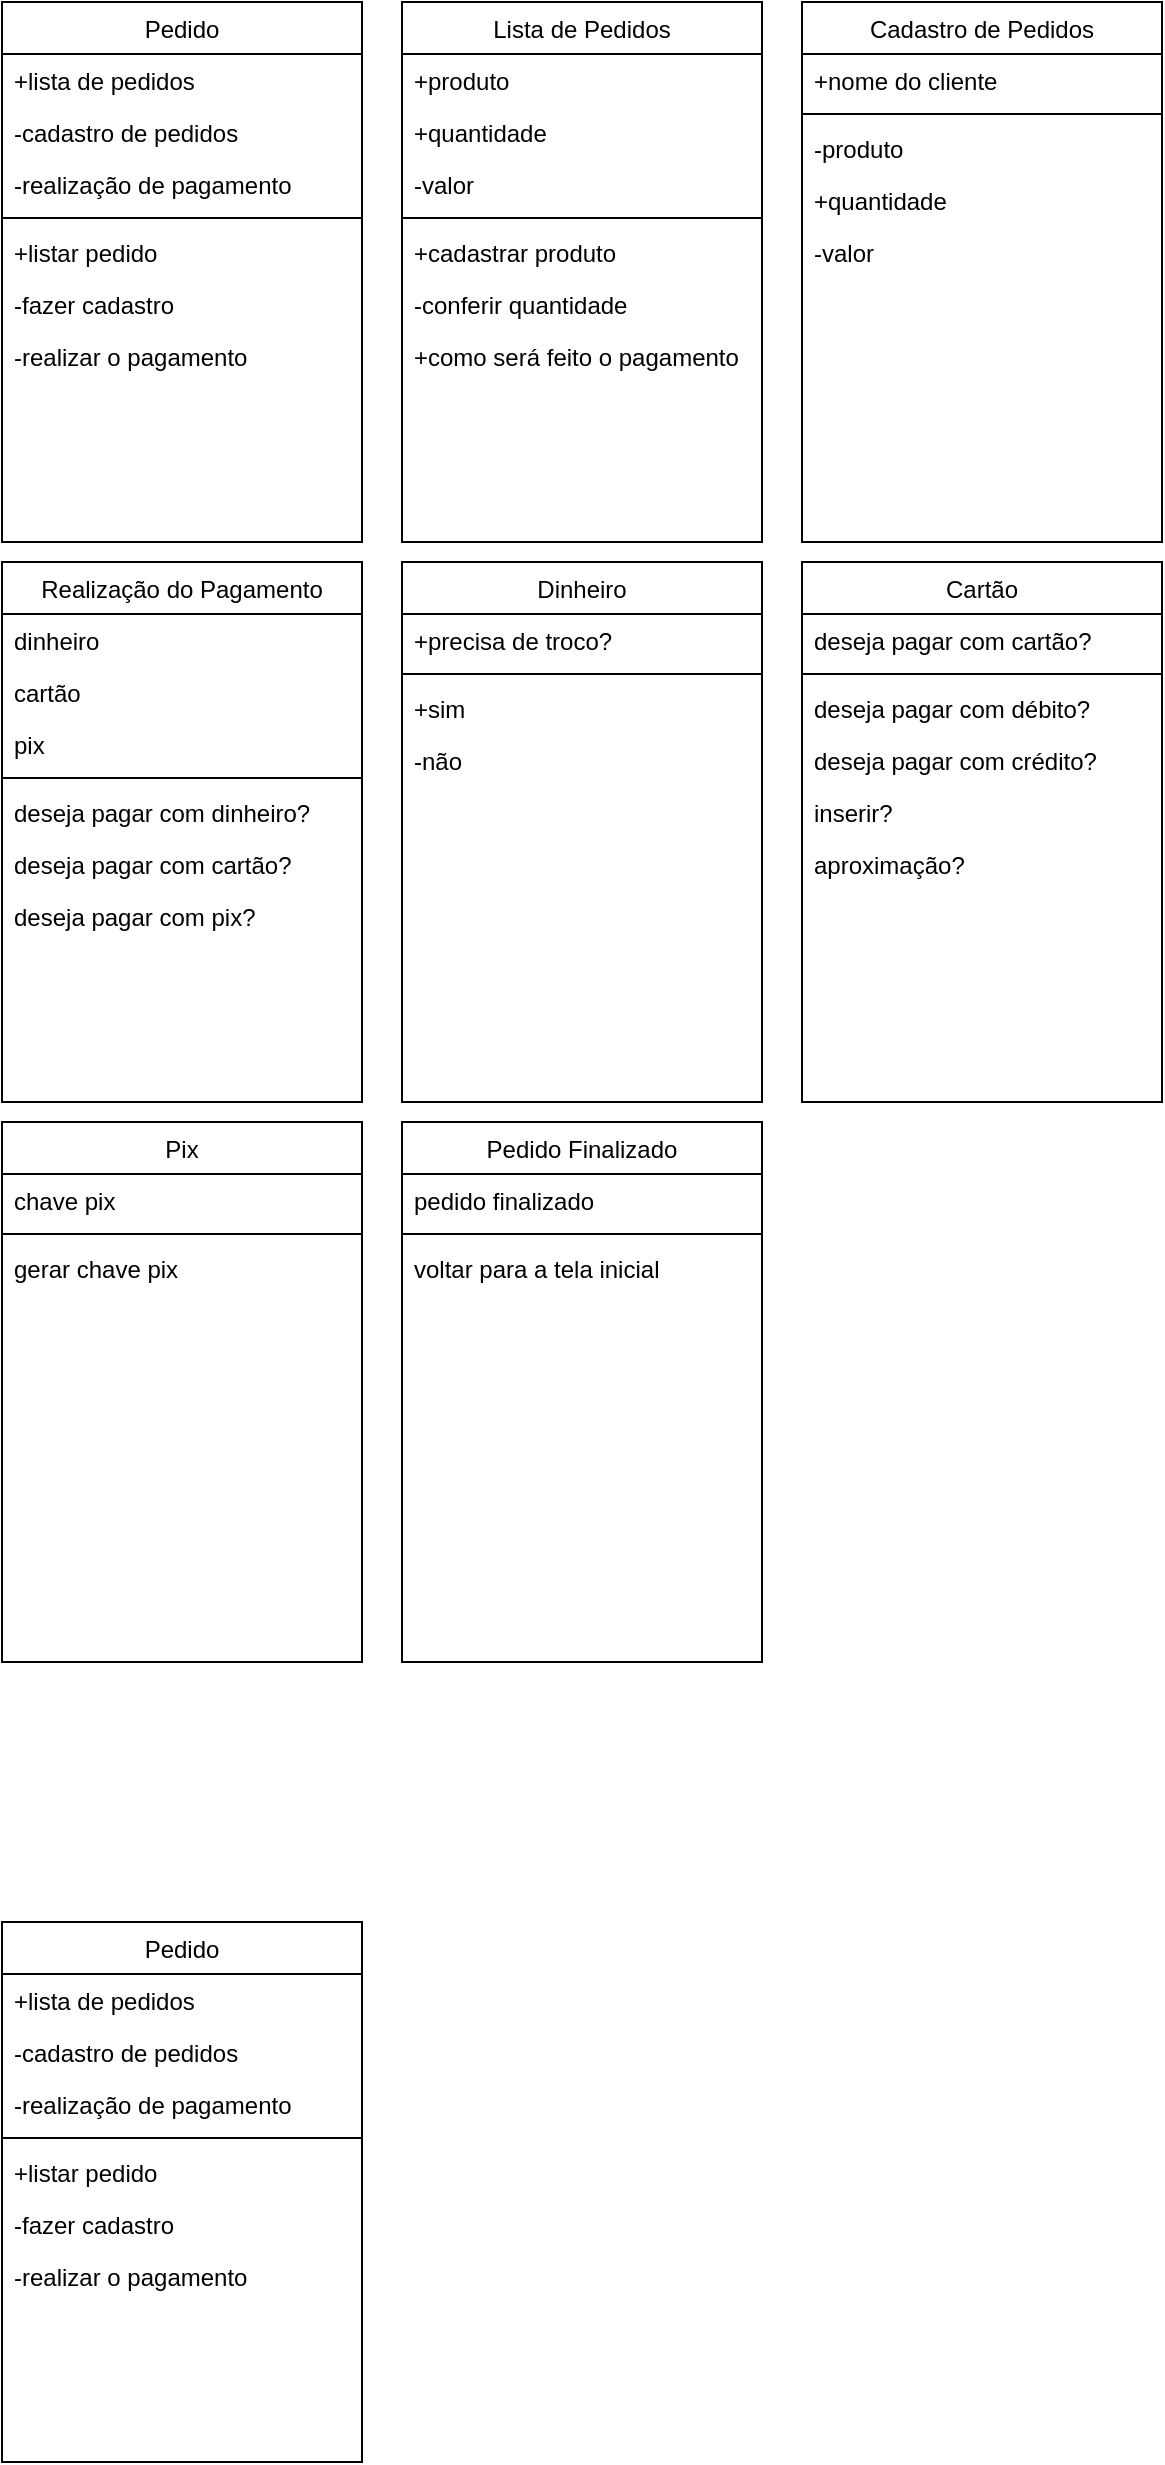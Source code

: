 <mxfile version="24.7.1" type="device">
  <diagram id="C5RBs43oDa-KdzZeNtuy" name="Page-1">
    <mxGraphModel dx="1434" dy="772" grid="1" gridSize="10" guides="1" tooltips="1" connect="1" arrows="1" fold="1" page="1" pageScale="1" pageWidth="827" pageHeight="1169" math="0" shadow="0">
      <root>
        <mxCell id="WIyWlLk6GJQsqaUBKTNV-0" />
        <mxCell id="WIyWlLk6GJQsqaUBKTNV-1" parent="WIyWlLk6GJQsqaUBKTNV-0" />
        <mxCell id="zkfFHV4jXpPFQw0GAbJ--17" value="Lista de Pedidos" style="swimlane;fontStyle=0;align=center;verticalAlign=top;childLayout=stackLayout;horizontal=1;startSize=26;horizontalStack=0;resizeParent=1;resizeLast=0;collapsible=1;marginBottom=0;rounded=0;shadow=0;strokeWidth=1;" parent="WIyWlLk6GJQsqaUBKTNV-1" vertex="1">
          <mxGeometry x="240" y="40" width="180" height="270" as="geometry">
            <mxRectangle x="550" y="140" width="160" height="26" as="alternateBounds" />
          </mxGeometry>
        </mxCell>
        <mxCell id="zkfFHV4jXpPFQw0GAbJ--18" value="+produto" style="text;align=left;verticalAlign=top;spacingLeft=4;spacingRight=4;overflow=hidden;rotatable=0;points=[[0,0.5],[1,0.5]];portConstraint=eastwest;" parent="zkfFHV4jXpPFQw0GAbJ--17" vertex="1">
          <mxGeometry y="26" width="180" height="26" as="geometry" />
        </mxCell>
        <mxCell id="zkfFHV4jXpPFQw0GAbJ--19" value="+quantidade" style="text;align=left;verticalAlign=top;spacingLeft=4;spacingRight=4;overflow=hidden;rotatable=0;points=[[0,0.5],[1,0.5]];portConstraint=eastwest;rounded=0;shadow=0;html=0;" parent="zkfFHV4jXpPFQw0GAbJ--17" vertex="1">
          <mxGeometry y="52" width="180" height="26" as="geometry" />
        </mxCell>
        <mxCell id="zkfFHV4jXpPFQw0GAbJ--20" value="-valor" style="text;align=left;verticalAlign=top;spacingLeft=4;spacingRight=4;overflow=hidden;rotatable=0;points=[[0,0.5],[1,0.5]];portConstraint=eastwest;rounded=0;shadow=0;html=0;" parent="zkfFHV4jXpPFQw0GAbJ--17" vertex="1">
          <mxGeometry y="78" width="180" height="26" as="geometry" />
        </mxCell>
        <mxCell id="zkfFHV4jXpPFQw0GAbJ--23" value="" style="line;html=1;strokeWidth=1;align=left;verticalAlign=middle;spacingTop=-1;spacingLeft=3;spacingRight=3;rotatable=0;labelPosition=right;points=[];portConstraint=eastwest;" parent="zkfFHV4jXpPFQw0GAbJ--17" vertex="1">
          <mxGeometry y="104" width="180" height="8" as="geometry" />
        </mxCell>
        <mxCell id="zkfFHV4jXpPFQw0GAbJ--21" value="+cadastrar produto" style="text;align=left;verticalAlign=top;spacingLeft=4;spacingRight=4;overflow=hidden;rotatable=0;points=[[0,0.5],[1,0.5]];portConstraint=eastwest;rounded=0;shadow=0;html=0;" parent="zkfFHV4jXpPFQw0GAbJ--17" vertex="1">
          <mxGeometry y="112" width="180" height="26" as="geometry" />
        </mxCell>
        <mxCell id="zkfFHV4jXpPFQw0GAbJ--22" value="-conferir quantidade" style="text;align=left;verticalAlign=top;spacingLeft=4;spacingRight=4;overflow=hidden;rotatable=0;points=[[0,0.5],[1,0.5]];portConstraint=eastwest;rounded=0;shadow=0;html=0;" parent="zkfFHV4jXpPFQw0GAbJ--17" vertex="1">
          <mxGeometry y="138" width="180" height="26" as="geometry" />
        </mxCell>
        <mxCell id="zkfFHV4jXpPFQw0GAbJ--24" value="+como será feito o pagamento" style="text;align=left;verticalAlign=top;spacingLeft=4;spacingRight=4;overflow=hidden;rotatable=0;points=[[0,0.5],[1,0.5]];portConstraint=eastwest;" parent="zkfFHV4jXpPFQw0GAbJ--17" vertex="1">
          <mxGeometry y="164" width="180" height="26" as="geometry" />
        </mxCell>
        <mxCell id="XbuUGhoVGUxs3ZHyT6eY-1" value="Pedido" style="swimlane;fontStyle=0;align=center;verticalAlign=top;childLayout=stackLayout;horizontal=1;startSize=26;horizontalStack=0;resizeParent=1;resizeLast=0;collapsible=1;marginBottom=0;rounded=0;shadow=0;strokeWidth=1;" parent="WIyWlLk6GJQsqaUBKTNV-1" vertex="1">
          <mxGeometry x="40" y="40" width="180" height="270" as="geometry">
            <mxRectangle x="550" y="140" width="160" height="26" as="alternateBounds" />
          </mxGeometry>
        </mxCell>
        <mxCell id="XbuUGhoVGUxs3ZHyT6eY-2" value="+lista de pedidos" style="text;align=left;verticalAlign=top;spacingLeft=4;spacingRight=4;overflow=hidden;rotatable=0;points=[[0,0.5],[1,0.5]];portConstraint=eastwest;" parent="XbuUGhoVGUxs3ZHyT6eY-1" vertex="1">
          <mxGeometry y="26" width="180" height="26" as="geometry" />
        </mxCell>
        <mxCell id="XbuUGhoVGUxs3ZHyT6eY-3" value="-cadastro de pedidos" style="text;align=left;verticalAlign=top;spacingLeft=4;spacingRight=4;overflow=hidden;rotatable=0;points=[[0,0.5],[1,0.5]];portConstraint=eastwest;rounded=0;shadow=0;html=0;" parent="XbuUGhoVGUxs3ZHyT6eY-1" vertex="1">
          <mxGeometry y="52" width="180" height="26" as="geometry" />
        </mxCell>
        <mxCell id="XbuUGhoVGUxs3ZHyT6eY-4" value="-realização de pagamento" style="text;align=left;verticalAlign=top;spacingLeft=4;spacingRight=4;overflow=hidden;rotatable=0;points=[[0,0.5],[1,0.5]];portConstraint=eastwest;rounded=0;shadow=0;html=0;" parent="XbuUGhoVGUxs3ZHyT6eY-1" vertex="1">
          <mxGeometry y="78" width="180" height="26" as="geometry" />
        </mxCell>
        <mxCell id="XbuUGhoVGUxs3ZHyT6eY-5" value="" style="line;html=1;strokeWidth=1;align=left;verticalAlign=middle;spacingTop=-1;spacingLeft=3;spacingRight=3;rotatable=0;labelPosition=right;points=[];portConstraint=eastwest;" parent="XbuUGhoVGUxs3ZHyT6eY-1" vertex="1">
          <mxGeometry y="104" width="180" height="8" as="geometry" />
        </mxCell>
        <mxCell id="XbuUGhoVGUxs3ZHyT6eY-6" value="+listar pedido" style="text;align=left;verticalAlign=top;spacingLeft=4;spacingRight=4;overflow=hidden;rotatable=0;points=[[0,0.5],[1,0.5]];portConstraint=eastwest;rounded=0;shadow=0;html=0;" parent="XbuUGhoVGUxs3ZHyT6eY-1" vertex="1">
          <mxGeometry y="112" width="180" height="26" as="geometry" />
        </mxCell>
        <mxCell id="XbuUGhoVGUxs3ZHyT6eY-7" value="-fazer cadastro" style="text;align=left;verticalAlign=top;spacingLeft=4;spacingRight=4;overflow=hidden;rotatable=0;points=[[0,0.5],[1,0.5]];portConstraint=eastwest;rounded=0;shadow=0;html=0;" parent="XbuUGhoVGUxs3ZHyT6eY-1" vertex="1">
          <mxGeometry y="138" width="180" height="26" as="geometry" />
        </mxCell>
        <mxCell id="XbuUGhoVGUxs3ZHyT6eY-8" value="-realizar o pagamento" style="text;align=left;verticalAlign=top;spacingLeft=4;spacingRight=4;overflow=hidden;rotatable=0;points=[[0,0.5],[1,0.5]];portConstraint=eastwest;" parent="XbuUGhoVGUxs3ZHyT6eY-1" vertex="1">
          <mxGeometry y="164" width="180" height="26" as="geometry" />
        </mxCell>
        <mxCell id="XbuUGhoVGUxs3ZHyT6eY-9" value="Cadastro de Pedidos" style="swimlane;fontStyle=0;align=center;verticalAlign=top;childLayout=stackLayout;horizontal=1;startSize=26;horizontalStack=0;resizeParent=1;resizeLast=0;collapsible=1;marginBottom=0;rounded=0;shadow=0;strokeWidth=1;" parent="WIyWlLk6GJQsqaUBKTNV-1" vertex="1">
          <mxGeometry x="440" y="40" width="180" height="270" as="geometry">
            <mxRectangle x="550" y="140" width="160" height="26" as="alternateBounds" />
          </mxGeometry>
        </mxCell>
        <mxCell id="XbuUGhoVGUxs3ZHyT6eY-10" value="+nome do cliente" style="text;align=left;verticalAlign=top;spacingLeft=4;spacingRight=4;overflow=hidden;rotatable=0;points=[[0,0.5],[1,0.5]];portConstraint=eastwest;" parent="XbuUGhoVGUxs3ZHyT6eY-9" vertex="1">
          <mxGeometry y="26" width="180" height="26" as="geometry" />
        </mxCell>
        <mxCell id="XbuUGhoVGUxs3ZHyT6eY-13" value="" style="line;html=1;strokeWidth=1;align=left;verticalAlign=middle;spacingTop=-1;spacingLeft=3;spacingRight=3;rotatable=0;labelPosition=right;points=[];portConstraint=eastwest;" parent="XbuUGhoVGUxs3ZHyT6eY-9" vertex="1">
          <mxGeometry y="52" width="180" height="8" as="geometry" />
        </mxCell>
        <mxCell id="XbuUGhoVGUxs3ZHyT6eY-14" value="-produto" style="text;align=left;verticalAlign=top;spacingLeft=4;spacingRight=4;overflow=hidden;rotatable=0;points=[[0,0.5],[1,0.5]];portConstraint=eastwest;rounded=0;shadow=0;html=0;" parent="XbuUGhoVGUxs3ZHyT6eY-9" vertex="1">
          <mxGeometry y="60" width="180" height="26" as="geometry" />
        </mxCell>
        <mxCell id="XbuUGhoVGUxs3ZHyT6eY-15" value="+quantidade" style="text;align=left;verticalAlign=top;spacingLeft=4;spacingRight=4;overflow=hidden;rotatable=0;points=[[0,0.5],[1,0.5]];portConstraint=eastwest;rounded=0;shadow=0;html=0;" parent="XbuUGhoVGUxs3ZHyT6eY-9" vertex="1">
          <mxGeometry y="86" width="180" height="26" as="geometry" />
        </mxCell>
        <mxCell id="XbuUGhoVGUxs3ZHyT6eY-16" value="-valor" style="text;align=left;verticalAlign=top;spacingLeft=4;spacingRight=4;overflow=hidden;rotatable=0;points=[[0,0.5],[1,0.5]];portConstraint=eastwest;" parent="XbuUGhoVGUxs3ZHyT6eY-9" vertex="1">
          <mxGeometry y="112" width="180" height="26" as="geometry" />
        </mxCell>
        <mxCell id="XbuUGhoVGUxs3ZHyT6eY-17" value="Realização do Pagamento" style="swimlane;fontStyle=0;align=center;verticalAlign=top;childLayout=stackLayout;horizontal=1;startSize=26;horizontalStack=0;resizeParent=1;resizeLast=0;collapsible=1;marginBottom=0;rounded=0;shadow=0;strokeWidth=1;" parent="WIyWlLk6GJQsqaUBKTNV-1" vertex="1">
          <mxGeometry x="40" y="320" width="180" height="270" as="geometry">
            <mxRectangle x="550" y="140" width="160" height="26" as="alternateBounds" />
          </mxGeometry>
        </mxCell>
        <mxCell id="XbuUGhoVGUxs3ZHyT6eY-18" value="dinheiro" style="text;align=left;verticalAlign=top;spacingLeft=4;spacingRight=4;overflow=hidden;rotatable=0;points=[[0,0.5],[1,0.5]];portConstraint=eastwest;" parent="XbuUGhoVGUxs3ZHyT6eY-17" vertex="1">
          <mxGeometry y="26" width="180" height="26" as="geometry" />
        </mxCell>
        <mxCell id="XbuUGhoVGUxs3ZHyT6eY-19" value="cartão" style="text;align=left;verticalAlign=top;spacingLeft=4;spacingRight=4;overflow=hidden;rotatable=0;points=[[0,0.5],[1,0.5]];portConstraint=eastwest;rounded=0;shadow=0;html=0;" parent="XbuUGhoVGUxs3ZHyT6eY-17" vertex="1">
          <mxGeometry y="52" width="180" height="26" as="geometry" />
        </mxCell>
        <mxCell id="XbuUGhoVGUxs3ZHyT6eY-20" value="pix" style="text;align=left;verticalAlign=top;spacingLeft=4;spacingRight=4;overflow=hidden;rotatable=0;points=[[0,0.5],[1,0.5]];portConstraint=eastwest;rounded=0;shadow=0;html=0;" parent="XbuUGhoVGUxs3ZHyT6eY-17" vertex="1">
          <mxGeometry y="78" width="180" height="26" as="geometry" />
        </mxCell>
        <mxCell id="XbuUGhoVGUxs3ZHyT6eY-21" value="" style="line;html=1;strokeWidth=1;align=left;verticalAlign=middle;spacingTop=-1;spacingLeft=3;spacingRight=3;rotatable=0;labelPosition=right;points=[];portConstraint=eastwest;" parent="XbuUGhoVGUxs3ZHyT6eY-17" vertex="1">
          <mxGeometry y="104" width="180" height="8" as="geometry" />
        </mxCell>
        <mxCell id="XbuUGhoVGUxs3ZHyT6eY-22" value="deseja pagar com dinheiro?" style="text;align=left;verticalAlign=top;spacingLeft=4;spacingRight=4;overflow=hidden;rotatable=0;points=[[0,0.5],[1,0.5]];portConstraint=eastwest;rounded=0;shadow=0;html=0;" parent="XbuUGhoVGUxs3ZHyT6eY-17" vertex="1">
          <mxGeometry y="112" width="180" height="26" as="geometry" />
        </mxCell>
        <mxCell id="XbuUGhoVGUxs3ZHyT6eY-23" value="deseja pagar com cartão?" style="text;align=left;verticalAlign=top;spacingLeft=4;spacingRight=4;overflow=hidden;rotatable=0;points=[[0,0.5],[1,0.5]];portConstraint=eastwest;rounded=0;shadow=0;html=0;" parent="XbuUGhoVGUxs3ZHyT6eY-17" vertex="1">
          <mxGeometry y="138" width="180" height="26" as="geometry" />
        </mxCell>
        <mxCell id="XbuUGhoVGUxs3ZHyT6eY-24" value="deseja pagar com pix?" style="text;align=left;verticalAlign=top;spacingLeft=4;spacingRight=4;overflow=hidden;rotatable=0;points=[[0,0.5],[1,0.5]];portConstraint=eastwest;" parent="XbuUGhoVGUxs3ZHyT6eY-17" vertex="1">
          <mxGeometry y="164" width="180" height="26" as="geometry" />
        </mxCell>
        <mxCell id="XbuUGhoVGUxs3ZHyT6eY-25" value="Dinheiro" style="swimlane;fontStyle=0;align=center;verticalAlign=top;childLayout=stackLayout;horizontal=1;startSize=26;horizontalStack=0;resizeParent=1;resizeLast=0;collapsible=1;marginBottom=0;rounded=0;shadow=0;strokeWidth=1;" parent="WIyWlLk6GJQsqaUBKTNV-1" vertex="1">
          <mxGeometry x="240" y="320" width="180" height="270" as="geometry">
            <mxRectangle x="550" y="140" width="160" height="26" as="alternateBounds" />
          </mxGeometry>
        </mxCell>
        <mxCell id="XbuUGhoVGUxs3ZHyT6eY-26" value="+precisa de troco?" style="text;align=left;verticalAlign=top;spacingLeft=4;spacingRight=4;overflow=hidden;rotatable=0;points=[[0,0.5],[1,0.5]];portConstraint=eastwest;" parent="XbuUGhoVGUxs3ZHyT6eY-25" vertex="1">
          <mxGeometry y="26" width="180" height="26" as="geometry" />
        </mxCell>
        <mxCell id="XbuUGhoVGUxs3ZHyT6eY-29" value="" style="line;html=1;strokeWidth=1;align=left;verticalAlign=middle;spacingTop=-1;spacingLeft=3;spacingRight=3;rotatable=0;labelPosition=right;points=[];portConstraint=eastwest;" parent="XbuUGhoVGUxs3ZHyT6eY-25" vertex="1">
          <mxGeometry y="52" width="180" height="8" as="geometry" />
        </mxCell>
        <mxCell id="XbuUGhoVGUxs3ZHyT6eY-30" value="+sim" style="text;align=left;verticalAlign=top;spacingLeft=4;spacingRight=4;overflow=hidden;rotatable=0;points=[[0,0.5],[1,0.5]];portConstraint=eastwest;rounded=0;shadow=0;html=0;" parent="XbuUGhoVGUxs3ZHyT6eY-25" vertex="1">
          <mxGeometry y="60" width="180" height="26" as="geometry" />
        </mxCell>
        <mxCell id="XbuUGhoVGUxs3ZHyT6eY-31" value="-não" style="text;align=left;verticalAlign=top;spacingLeft=4;spacingRight=4;overflow=hidden;rotatable=0;points=[[0,0.5],[1,0.5]];portConstraint=eastwest;rounded=0;shadow=0;html=0;" parent="XbuUGhoVGUxs3ZHyT6eY-25" vertex="1">
          <mxGeometry y="86" width="180" height="26" as="geometry" />
        </mxCell>
        <mxCell id="XbuUGhoVGUxs3ZHyT6eY-33" value="Cartão" style="swimlane;fontStyle=0;align=center;verticalAlign=top;childLayout=stackLayout;horizontal=1;startSize=26;horizontalStack=0;resizeParent=1;resizeLast=0;collapsible=1;marginBottom=0;rounded=0;shadow=0;strokeWidth=1;" parent="WIyWlLk6GJQsqaUBKTNV-1" vertex="1">
          <mxGeometry x="440" y="320" width="180" height="270" as="geometry">
            <mxRectangle x="550" y="140" width="160" height="26" as="alternateBounds" />
          </mxGeometry>
        </mxCell>
        <mxCell id="XbuUGhoVGUxs3ZHyT6eY-34" value="deseja pagar com cartão?" style="text;align=left;verticalAlign=top;spacingLeft=4;spacingRight=4;overflow=hidden;rotatable=0;points=[[0,0.5],[1,0.5]];portConstraint=eastwest;" parent="XbuUGhoVGUxs3ZHyT6eY-33" vertex="1">
          <mxGeometry y="26" width="180" height="26" as="geometry" />
        </mxCell>
        <mxCell id="XbuUGhoVGUxs3ZHyT6eY-37" value="" style="line;html=1;strokeWidth=1;align=left;verticalAlign=middle;spacingTop=-1;spacingLeft=3;spacingRight=3;rotatable=0;labelPosition=right;points=[];portConstraint=eastwest;" parent="XbuUGhoVGUxs3ZHyT6eY-33" vertex="1">
          <mxGeometry y="52" width="180" height="8" as="geometry" />
        </mxCell>
        <mxCell id="XbuUGhoVGUxs3ZHyT6eY-38" value="deseja pagar com débito?" style="text;align=left;verticalAlign=top;spacingLeft=4;spacingRight=4;overflow=hidden;rotatable=0;points=[[0,0.5],[1,0.5]];portConstraint=eastwest;rounded=0;shadow=0;html=0;" parent="XbuUGhoVGUxs3ZHyT6eY-33" vertex="1">
          <mxGeometry y="60" width="180" height="26" as="geometry" />
        </mxCell>
        <mxCell id="XbuUGhoVGUxs3ZHyT6eY-39" value="deseja pagar com crédito?" style="text;align=left;verticalAlign=top;spacingLeft=4;spacingRight=4;overflow=hidden;rotatable=0;points=[[0,0.5],[1,0.5]];portConstraint=eastwest;rounded=0;shadow=0;html=0;" parent="XbuUGhoVGUxs3ZHyT6eY-33" vertex="1">
          <mxGeometry y="86" width="180" height="26" as="geometry" />
        </mxCell>
        <mxCell id="XbuUGhoVGUxs3ZHyT6eY-40" value="inserir?" style="text;align=left;verticalAlign=top;spacingLeft=4;spacingRight=4;overflow=hidden;rotatable=0;points=[[0,0.5],[1,0.5]];portConstraint=eastwest;" parent="XbuUGhoVGUxs3ZHyT6eY-33" vertex="1">
          <mxGeometry y="112" width="180" height="26" as="geometry" />
        </mxCell>
        <mxCell id="XbuUGhoVGUxs3ZHyT6eY-41" value="aproximação?" style="text;align=left;verticalAlign=top;spacingLeft=4;spacingRight=4;overflow=hidden;rotatable=0;points=[[0,0.5],[1,0.5]];portConstraint=eastwest;rounded=0;shadow=0;html=0;" parent="XbuUGhoVGUxs3ZHyT6eY-33" vertex="1">
          <mxGeometry y="138" width="180" height="26" as="geometry" />
        </mxCell>
        <mxCell id="XbuUGhoVGUxs3ZHyT6eY-43" value="Pix" style="swimlane;fontStyle=0;align=center;verticalAlign=top;childLayout=stackLayout;horizontal=1;startSize=26;horizontalStack=0;resizeParent=1;resizeLast=0;collapsible=1;marginBottom=0;rounded=0;shadow=0;strokeWidth=1;" parent="WIyWlLk6GJQsqaUBKTNV-1" vertex="1">
          <mxGeometry x="40" y="600" width="180" height="270" as="geometry">
            <mxRectangle x="550" y="140" width="160" height="26" as="alternateBounds" />
          </mxGeometry>
        </mxCell>
        <mxCell id="XbuUGhoVGUxs3ZHyT6eY-44" value="chave pix" style="text;align=left;verticalAlign=top;spacingLeft=4;spacingRight=4;overflow=hidden;rotatable=0;points=[[0,0.5],[1,0.5]];portConstraint=eastwest;" parent="XbuUGhoVGUxs3ZHyT6eY-43" vertex="1">
          <mxGeometry y="26" width="180" height="26" as="geometry" />
        </mxCell>
        <mxCell id="XbuUGhoVGUxs3ZHyT6eY-47" value="" style="line;html=1;strokeWidth=1;align=left;verticalAlign=middle;spacingTop=-1;spacingLeft=3;spacingRight=3;rotatable=0;labelPosition=right;points=[];portConstraint=eastwest;" parent="XbuUGhoVGUxs3ZHyT6eY-43" vertex="1">
          <mxGeometry y="52" width="180" height="8" as="geometry" />
        </mxCell>
        <mxCell id="XbuUGhoVGUxs3ZHyT6eY-48" value="gerar chave pix" style="text;align=left;verticalAlign=top;spacingLeft=4;spacingRight=4;overflow=hidden;rotatable=0;points=[[0,0.5],[1,0.5]];portConstraint=eastwest;rounded=0;shadow=0;html=0;" parent="XbuUGhoVGUxs3ZHyT6eY-43" vertex="1">
          <mxGeometry y="60" width="180" height="26" as="geometry" />
        </mxCell>
        <mxCell id="XbuUGhoVGUxs3ZHyT6eY-51" value="Pedido Finalizado" style="swimlane;fontStyle=0;align=center;verticalAlign=top;childLayout=stackLayout;horizontal=1;startSize=26;horizontalStack=0;resizeParent=1;resizeLast=0;collapsible=1;marginBottom=0;rounded=0;shadow=0;strokeWidth=1;" parent="WIyWlLk6GJQsqaUBKTNV-1" vertex="1">
          <mxGeometry x="240" y="600" width="180" height="270" as="geometry">
            <mxRectangle x="550" y="140" width="160" height="26" as="alternateBounds" />
          </mxGeometry>
        </mxCell>
        <mxCell id="XbuUGhoVGUxs3ZHyT6eY-53" value="pedido finalizado" style="text;align=left;verticalAlign=top;spacingLeft=4;spacingRight=4;overflow=hidden;rotatable=0;points=[[0,0.5],[1,0.5]];portConstraint=eastwest;rounded=0;shadow=0;html=0;" parent="XbuUGhoVGUxs3ZHyT6eY-51" vertex="1">
          <mxGeometry y="26" width="180" height="26" as="geometry" />
        </mxCell>
        <mxCell id="XbuUGhoVGUxs3ZHyT6eY-55" value="" style="line;html=1;strokeWidth=1;align=left;verticalAlign=middle;spacingTop=-1;spacingLeft=3;spacingRight=3;rotatable=0;labelPosition=right;points=[];portConstraint=eastwest;" parent="XbuUGhoVGUxs3ZHyT6eY-51" vertex="1">
          <mxGeometry y="52" width="180" height="8" as="geometry" />
        </mxCell>
        <mxCell id="XbuUGhoVGUxs3ZHyT6eY-56" value="voltar para a tela inicial" style="text;align=left;verticalAlign=top;spacingLeft=4;spacingRight=4;overflow=hidden;rotatable=0;points=[[0,0.5],[1,0.5]];portConstraint=eastwest;rounded=0;shadow=0;html=0;" parent="XbuUGhoVGUxs3ZHyT6eY-51" vertex="1">
          <mxGeometry y="60" width="180" height="26" as="geometry" />
        </mxCell>
        <mxCell id="b7fUFyngHbTJfOVDrfeo-6" value="Pedido" style="swimlane;fontStyle=0;align=center;verticalAlign=top;childLayout=stackLayout;horizontal=1;startSize=26;horizontalStack=0;resizeParent=1;resizeLast=0;collapsible=1;marginBottom=0;rounded=0;shadow=0;strokeWidth=1;" vertex="1" parent="WIyWlLk6GJQsqaUBKTNV-1">
          <mxGeometry x="40" y="1000" width="180" height="270" as="geometry">
            <mxRectangle x="550" y="140" width="160" height="26" as="alternateBounds" />
          </mxGeometry>
        </mxCell>
        <mxCell id="b7fUFyngHbTJfOVDrfeo-7" value="+lista de pedidos" style="text;align=left;verticalAlign=top;spacingLeft=4;spacingRight=4;overflow=hidden;rotatable=0;points=[[0,0.5],[1,0.5]];portConstraint=eastwest;" vertex="1" parent="b7fUFyngHbTJfOVDrfeo-6">
          <mxGeometry y="26" width="180" height="26" as="geometry" />
        </mxCell>
        <mxCell id="b7fUFyngHbTJfOVDrfeo-8" value="-cadastro de pedidos" style="text;align=left;verticalAlign=top;spacingLeft=4;spacingRight=4;overflow=hidden;rotatable=0;points=[[0,0.5],[1,0.5]];portConstraint=eastwest;rounded=0;shadow=0;html=0;" vertex="1" parent="b7fUFyngHbTJfOVDrfeo-6">
          <mxGeometry y="52" width="180" height="26" as="geometry" />
        </mxCell>
        <mxCell id="b7fUFyngHbTJfOVDrfeo-9" value="-realização de pagamento" style="text;align=left;verticalAlign=top;spacingLeft=4;spacingRight=4;overflow=hidden;rotatable=0;points=[[0,0.5],[1,0.5]];portConstraint=eastwest;rounded=0;shadow=0;html=0;" vertex="1" parent="b7fUFyngHbTJfOVDrfeo-6">
          <mxGeometry y="78" width="180" height="26" as="geometry" />
        </mxCell>
        <mxCell id="b7fUFyngHbTJfOVDrfeo-10" value="" style="line;html=1;strokeWidth=1;align=left;verticalAlign=middle;spacingTop=-1;spacingLeft=3;spacingRight=3;rotatable=0;labelPosition=right;points=[];portConstraint=eastwest;" vertex="1" parent="b7fUFyngHbTJfOVDrfeo-6">
          <mxGeometry y="104" width="180" height="8" as="geometry" />
        </mxCell>
        <mxCell id="b7fUFyngHbTJfOVDrfeo-11" value="+listar pedido" style="text;align=left;verticalAlign=top;spacingLeft=4;spacingRight=4;overflow=hidden;rotatable=0;points=[[0,0.5],[1,0.5]];portConstraint=eastwest;rounded=0;shadow=0;html=0;" vertex="1" parent="b7fUFyngHbTJfOVDrfeo-6">
          <mxGeometry y="112" width="180" height="26" as="geometry" />
        </mxCell>
        <mxCell id="b7fUFyngHbTJfOVDrfeo-12" value="-fazer cadastro" style="text;align=left;verticalAlign=top;spacingLeft=4;spacingRight=4;overflow=hidden;rotatable=0;points=[[0,0.5],[1,0.5]];portConstraint=eastwest;rounded=0;shadow=0;html=0;" vertex="1" parent="b7fUFyngHbTJfOVDrfeo-6">
          <mxGeometry y="138" width="180" height="26" as="geometry" />
        </mxCell>
        <mxCell id="b7fUFyngHbTJfOVDrfeo-13" value="-realizar o pagamento" style="text;align=left;verticalAlign=top;spacingLeft=4;spacingRight=4;overflow=hidden;rotatable=0;points=[[0,0.5],[1,0.5]];portConstraint=eastwest;" vertex="1" parent="b7fUFyngHbTJfOVDrfeo-6">
          <mxGeometry y="164" width="180" height="26" as="geometry" />
        </mxCell>
      </root>
    </mxGraphModel>
  </diagram>
</mxfile>
